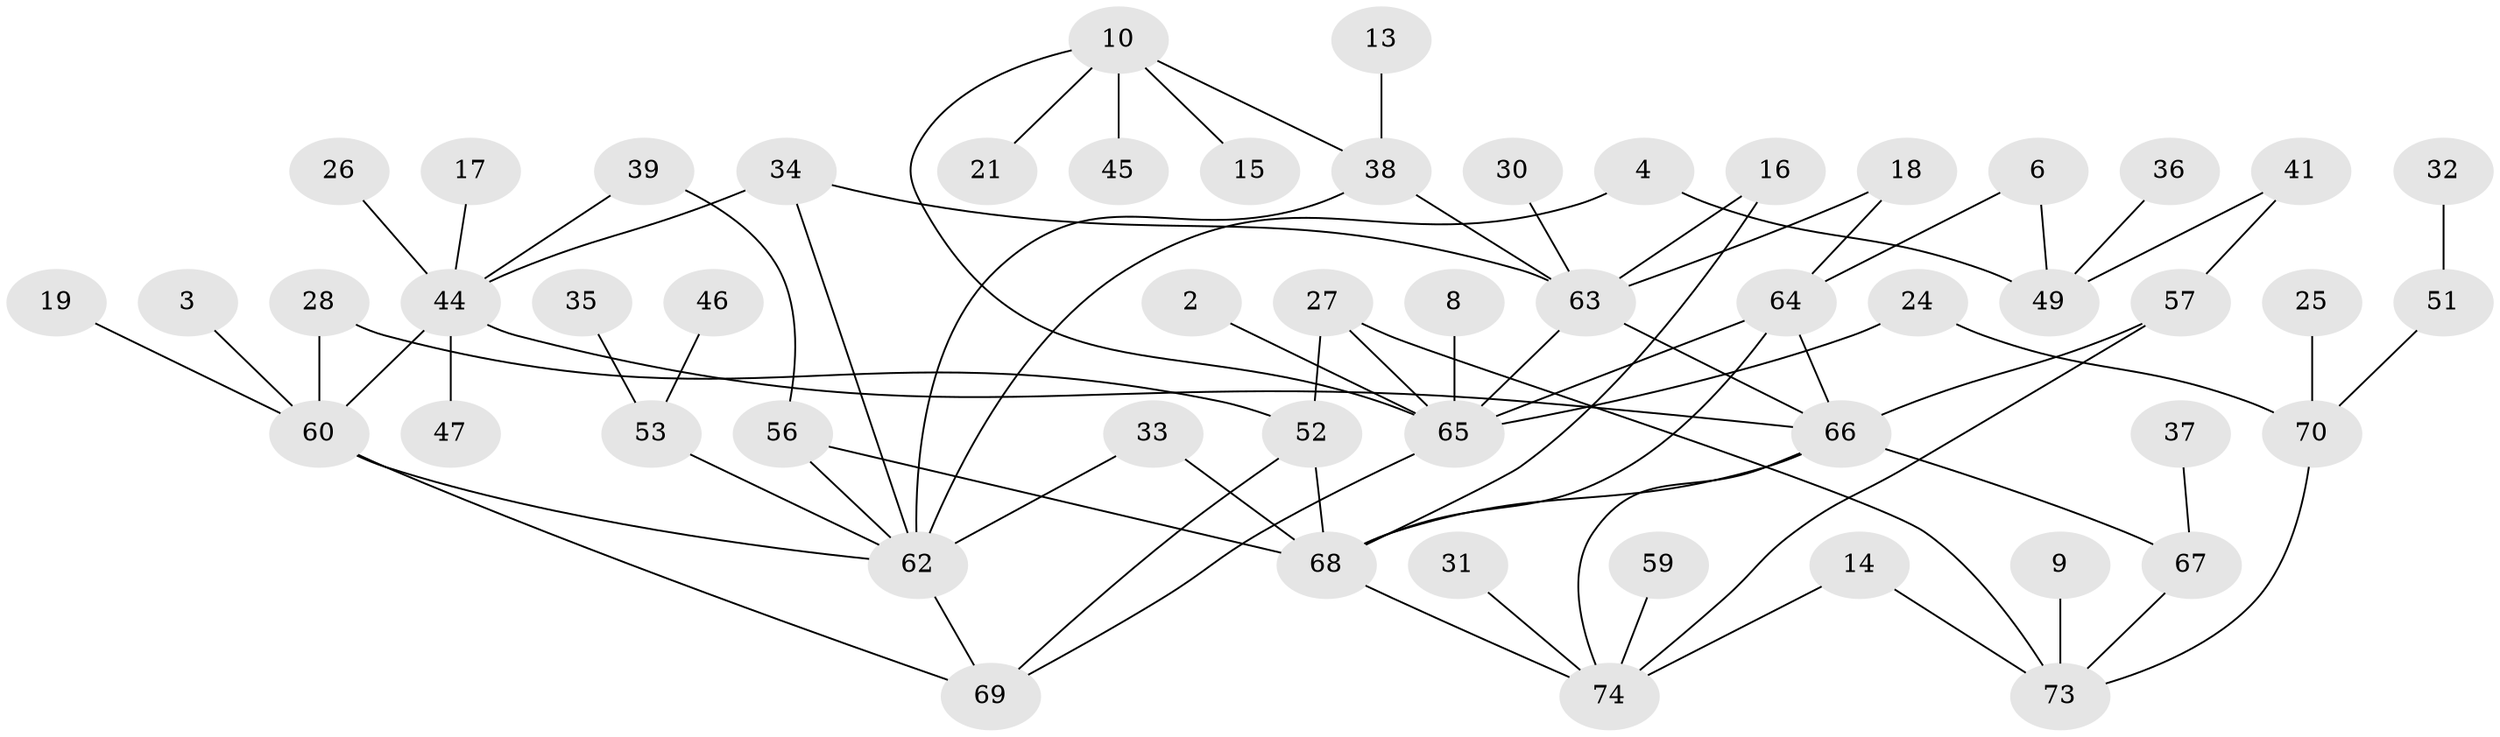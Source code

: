 // original degree distribution, {4: 0.09523809523809523, 1: 0.2789115646258503, 5: 0.04081632653061224, 3: 0.22448979591836735, 0: 0.10884353741496598, 2: 0.24489795918367346, 6: 0.006802721088435374}
// Generated by graph-tools (version 1.1) at 2025/25/03/09/25 03:25:14]
// undirected, 54 vertices, 76 edges
graph export_dot {
graph [start="1"]
  node [color=gray90,style=filled];
  2;
  3;
  4;
  6;
  8;
  9;
  10;
  13;
  14;
  15;
  16;
  17;
  18;
  19;
  21;
  24;
  25;
  26;
  27;
  28;
  30;
  31;
  32;
  33;
  34;
  35;
  36;
  37;
  38;
  39;
  41;
  44;
  45;
  46;
  47;
  49;
  51;
  52;
  53;
  56;
  57;
  59;
  60;
  62;
  63;
  64;
  65;
  66;
  67;
  68;
  69;
  70;
  73;
  74;
  2 -- 65 [weight=1.0];
  3 -- 60 [weight=1.0];
  4 -- 49 [weight=1.0];
  4 -- 62 [weight=1.0];
  6 -- 49 [weight=1.0];
  6 -- 64 [weight=1.0];
  8 -- 65 [weight=1.0];
  9 -- 73 [weight=1.0];
  10 -- 15 [weight=1.0];
  10 -- 21 [weight=1.0];
  10 -- 38 [weight=1.0];
  10 -- 45 [weight=1.0];
  10 -- 65 [weight=1.0];
  13 -- 38 [weight=1.0];
  14 -- 73 [weight=1.0];
  14 -- 74 [weight=1.0];
  16 -- 63 [weight=1.0];
  16 -- 68 [weight=1.0];
  17 -- 44 [weight=1.0];
  18 -- 63 [weight=1.0];
  18 -- 64 [weight=1.0];
  19 -- 60 [weight=1.0];
  24 -- 65 [weight=1.0];
  24 -- 70 [weight=1.0];
  25 -- 70 [weight=1.0];
  26 -- 44 [weight=1.0];
  27 -- 52 [weight=1.0];
  27 -- 65 [weight=1.0];
  27 -- 73 [weight=1.0];
  28 -- 52 [weight=1.0];
  28 -- 60 [weight=1.0];
  30 -- 63 [weight=1.0];
  31 -- 74 [weight=1.0];
  32 -- 51 [weight=1.0];
  33 -- 62 [weight=1.0];
  33 -- 68 [weight=1.0];
  34 -- 44 [weight=1.0];
  34 -- 62 [weight=1.0];
  34 -- 63 [weight=2.0];
  35 -- 53 [weight=1.0];
  36 -- 49 [weight=1.0];
  37 -- 67 [weight=1.0];
  38 -- 62 [weight=1.0];
  38 -- 63 [weight=1.0];
  39 -- 44 [weight=1.0];
  39 -- 56 [weight=1.0];
  41 -- 49 [weight=1.0];
  41 -- 57 [weight=1.0];
  44 -- 47 [weight=1.0];
  44 -- 60 [weight=1.0];
  44 -- 66 [weight=1.0];
  46 -- 53 [weight=1.0];
  51 -- 70 [weight=1.0];
  52 -- 68 [weight=1.0];
  52 -- 69 [weight=1.0];
  53 -- 62 [weight=1.0];
  56 -- 62 [weight=1.0];
  56 -- 68 [weight=1.0];
  57 -- 66 [weight=1.0];
  57 -- 74 [weight=1.0];
  59 -- 74 [weight=1.0];
  60 -- 62 [weight=1.0];
  60 -- 69 [weight=1.0];
  62 -- 69 [weight=1.0];
  63 -- 65 [weight=1.0];
  63 -- 66 [weight=1.0];
  64 -- 65 [weight=2.0];
  64 -- 66 [weight=1.0];
  64 -- 68 [weight=1.0];
  65 -- 69 [weight=1.0];
  66 -- 67 [weight=1.0];
  66 -- 68 [weight=1.0];
  66 -- 74 [weight=1.0];
  67 -- 73 [weight=1.0];
  68 -- 74 [weight=1.0];
  70 -- 73 [weight=1.0];
}
